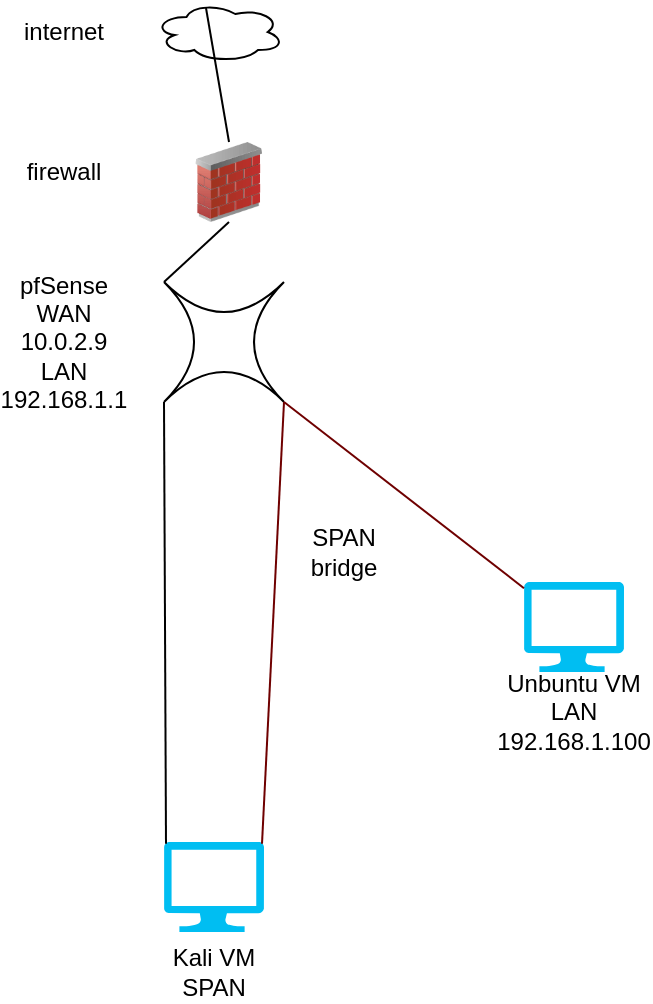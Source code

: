 <mxfile>
    <diagram id="XVGLl-ejBtutRQDYgvyn" name="Page-1">
        <mxGraphModel dx="634" dy="1576" grid="1" gridSize="10" guides="1" tooltips="1" connect="1" arrows="1" fold="1" page="1" pageScale="1" pageWidth="850" pageHeight="1100" math="0" shadow="0">
            <root>
                <mxCell id="0"/>
                <mxCell id="1" parent="0"/>
                <mxCell id="2" value="" style="verticalLabelPosition=bottom;html=1;verticalAlign=top;align=center;strokeColor=none;fillColor=#00BEF2;shape=mxgraph.azure.computer;pointerEvents=1;" vertex="1" parent="1">
                    <mxGeometry x="330" y="310" width="50" height="45" as="geometry"/>
                </mxCell>
                <mxCell id="3" value="" style="verticalLabelPosition=bottom;html=1;verticalAlign=top;align=center;strokeColor=none;fillColor=#00BEF2;shape=mxgraph.azure.computer;pointerEvents=1;" vertex="1" parent="1">
                    <mxGeometry x="510" y="180" width="50" height="45" as="geometry"/>
                </mxCell>
                <mxCell id="4" value="" style="shape=switch;whiteSpace=wrap;html=1;" vertex="1" parent="1">
                    <mxGeometry x="330" y="30" width="60" height="60" as="geometry"/>
                </mxCell>
                <mxCell id="5" value="Kali VM&lt;br&gt;SPAN" style="text;html=1;strokeColor=none;fillColor=none;align=center;verticalAlign=middle;whiteSpace=wrap;rounded=0;" vertex="1" parent="1">
                    <mxGeometry x="325" y="360" width="60" height="30" as="geometry"/>
                </mxCell>
                <mxCell id="6" value="pfSense&lt;br&gt;WAN&lt;br&gt;10.0.2.9&lt;br&gt;LAN 192.168.1.1" style="text;html=1;strokeColor=none;fillColor=none;align=center;verticalAlign=middle;whiteSpace=wrap;rounded=0;" vertex="1" parent="1">
                    <mxGeometry x="250" y="45" width="60" height="30" as="geometry"/>
                </mxCell>
                <mxCell id="7" value="" style="image;html=1;image=img/lib/clip_art/networking/Firewall_02_128x128.png" vertex="1" parent="1">
                    <mxGeometry x="335" y="-40" width="55" height="40" as="geometry"/>
                </mxCell>
                <mxCell id="8" value="" style="ellipse;shape=cloud;whiteSpace=wrap;html=1;" vertex="1" parent="1">
                    <mxGeometry x="325" y="-110" width="65" height="30" as="geometry"/>
                </mxCell>
                <mxCell id="10" value="Unbuntu VM&lt;br&gt;LAN&lt;br&gt;192.168.1.100" style="text;html=1;strokeColor=none;fillColor=none;align=center;verticalAlign=middle;whiteSpace=wrap;rounded=0;" vertex="1" parent="1">
                    <mxGeometry x="505" y="230" width="60" height="30" as="geometry"/>
                </mxCell>
                <mxCell id="11" value="firewall" style="text;html=1;strokeColor=none;fillColor=none;align=center;verticalAlign=middle;whiteSpace=wrap;rounded=0;" vertex="1" parent="1">
                    <mxGeometry x="250" y="-40" width="60" height="30" as="geometry"/>
                </mxCell>
                <mxCell id="12" value="internet" style="text;html=1;strokeColor=none;fillColor=none;align=center;verticalAlign=middle;whiteSpace=wrap;rounded=0;" vertex="1" parent="1">
                    <mxGeometry x="250" y="-110" width="60" height="30" as="geometry"/>
                </mxCell>
                <mxCell id="13" value="" style="endArrow=none;html=1;exitX=1;exitY=1;exitDx=0;exitDy=0;exitPerimeter=0;fillColor=#a20025;strokeColor=#6F0000;" edge="1" parent="1" source="4" target="3">
                    <mxGeometry width="50" height="50" relative="1" as="geometry">
                        <mxPoint x="360" y="210" as="sourcePoint"/>
                        <mxPoint x="410" y="160" as="targetPoint"/>
                    </mxGeometry>
                </mxCell>
                <mxCell id="14" value="" style="endArrow=none;html=1;entryX=1;entryY=1;entryDx=0;entryDy=0;entryPerimeter=0;fillColor=#a20025;strokeColor=#6F0000;exitX=0.98;exitY=0.02;exitDx=0;exitDy=0;exitPerimeter=0;" edge="1" parent="1" source="2" target="4">
                    <mxGeometry width="50" height="50" relative="1" as="geometry">
                        <mxPoint x="360" y="210" as="sourcePoint"/>
                        <mxPoint x="410" y="160" as="targetPoint"/>
                    </mxGeometry>
                </mxCell>
                <mxCell id="15" value="SPAN bridge" style="text;html=1;strokeColor=none;fillColor=none;align=center;verticalAlign=middle;whiteSpace=wrap;rounded=0;" vertex="1" parent="1">
                    <mxGeometry x="390" y="150" width="60" height="30" as="geometry"/>
                </mxCell>
                <mxCell id="16" value="" style="endArrow=none;html=1;exitX=0.02;exitY=0.02;exitDx=0;exitDy=0;exitPerimeter=0;entryX=0;entryY=1;entryDx=0;entryDy=0;entryPerimeter=0;" edge="1" parent="1" source="2" target="4">
                    <mxGeometry width="50" height="50" relative="1" as="geometry">
                        <mxPoint x="360" y="200" as="sourcePoint"/>
                        <mxPoint x="410" y="150" as="targetPoint"/>
                    </mxGeometry>
                </mxCell>
                <mxCell id="18" value="" style="endArrow=none;html=1;exitX=0;exitY=0;exitDx=0;exitDy=0;exitPerimeter=0;entryX=0.5;entryY=1;entryDx=0;entryDy=0;" edge="1" parent="1" source="4" target="7">
                    <mxGeometry width="50" height="50" relative="1" as="geometry">
                        <mxPoint x="360" y="90" as="sourcePoint"/>
                        <mxPoint x="410" y="40" as="targetPoint"/>
                    </mxGeometry>
                </mxCell>
                <mxCell id="19" value="" style="endArrow=none;html=1;exitX=0.5;exitY=0;exitDx=0;exitDy=0;entryX=0.4;entryY=0.1;entryDx=0;entryDy=0;entryPerimeter=0;" edge="1" parent="1" source="7" target="8">
                    <mxGeometry width="50" height="50" relative="1" as="geometry">
                        <mxPoint x="360" y="90" as="sourcePoint"/>
                        <mxPoint x="410" y="40" as="targetPoint"/>
                    </mxGeometry>
                </mxCell>
            </root>
        </mxGraphModel>
    </diagram>
</mxfile>